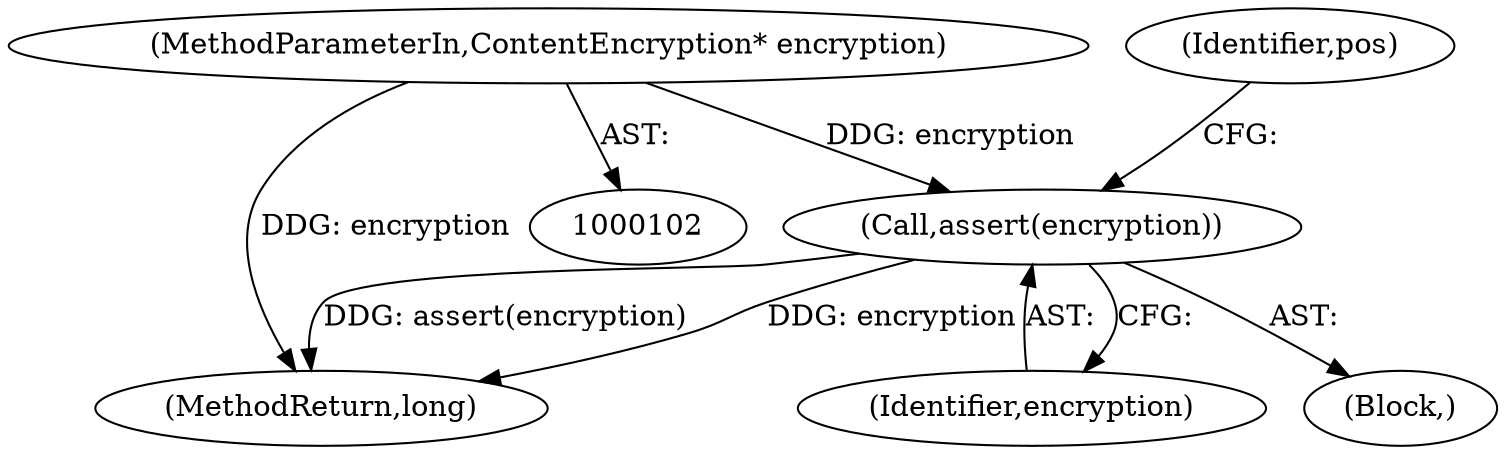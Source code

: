 digraph "0_Android_cc274e2abe8b2a6698a5c47d8aa4bb45f1f9538d_52@API" {
"1000110" [label="(Call,assert(encryption))"];
"1000106" [label="(MethodParameterIn,ContentEncryption* encryption)"];
"1000114" [label="(Identifier,pos)"];
"1000111" [label="(Identifier,encryption)"];
"1000106" [label="(MethodParameterIn,ContentEncryption* encryption)"];
"1000110" [label="(Call,assert(encryption))"];
"1000421" [label="(MethodReturn,long)"];
"1000107" [label="(Block,)"];
"1000110" -> "1000107"  [label="AST: "];
"1000110" -> "1000111"  [label="CFG: "];
"1000111" -> "1000110"  [label="AST: "];
"1000114" -> "1000110"  [label="CFG: "];
"1000110" -> "1000421"  [label="DDG: assert(encryption)"];
"1000110" -> "1000421"  [label="DDG: encryption"];
"1000106" -> "1000110"  [label="DDG: encryption"];
"1000106" -> "1000102"  [label="AST: "];
"1000106" -> "1000421"  [label="DDG: encryption"];
}
